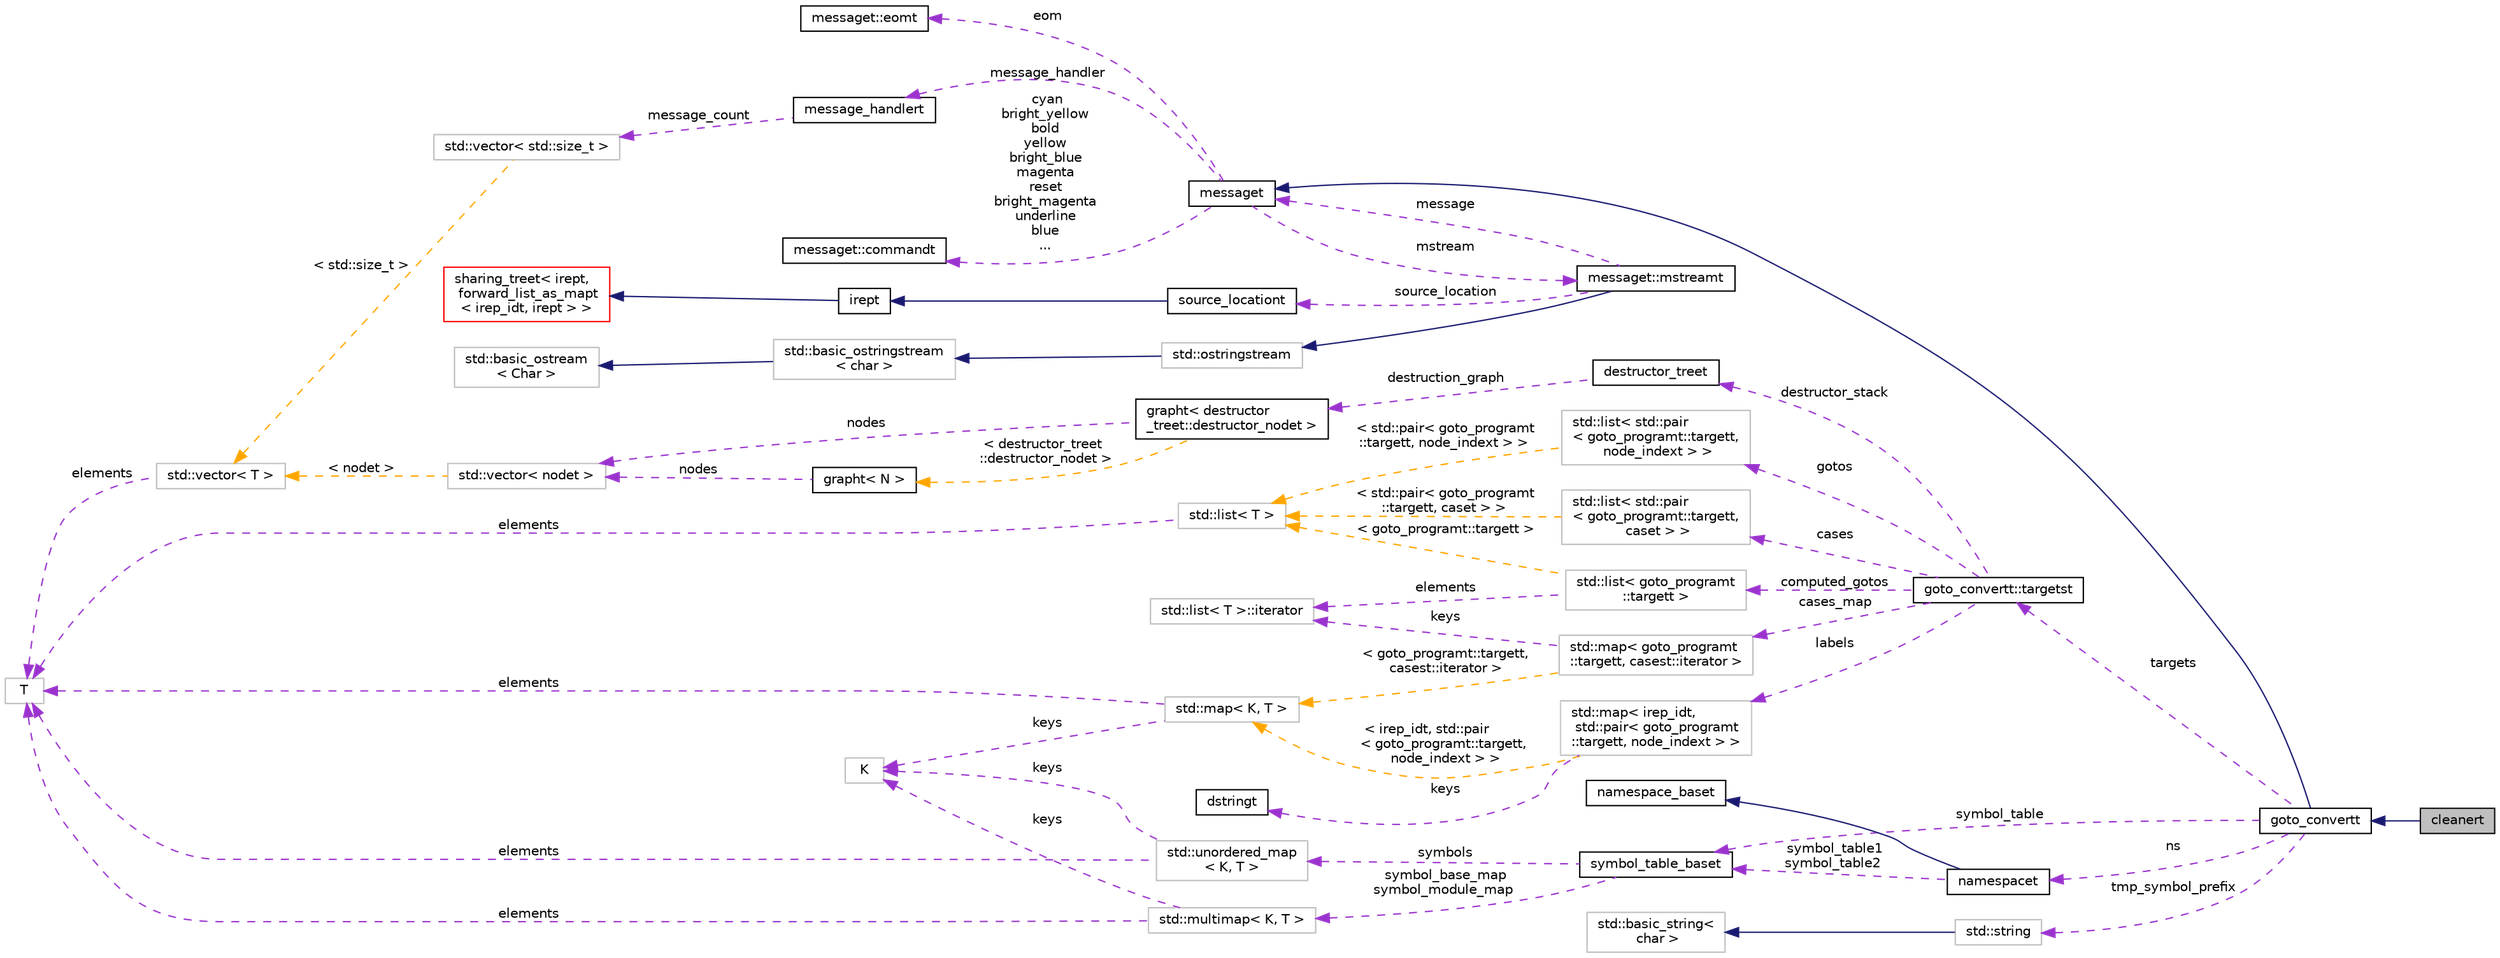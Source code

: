digraph "cleanert"
{
 // LATEX_PDF_SIZE
  bgcolor="transparent";
  edge [fontname="Helvetica",fontsize="10",labelfontname="Helvetica",labelfontsize="10"];
  node [fontname="Helvetica",fontsize="10",shape=record];
  rankdir="LR";
  Node1 [label="cleanert",height=0.2,width=0.4,color="black", fillcolor="grey75", style="filled", fontcolor="black",tooltip="Allows to clean expressions of side effects."];
  Node2 -> Node1 [dir="back",color="midnightblue",fontsize="10",style="solid",fontname="Helvetica"];
  Node2 [label="goto_convertt",height=0.2,width=0.4,color="black",URL="$classgoto__convertt.html",tooltip=" "];
  Node3 -> Node2 [dir="back",color="midnightblue",fontsize="10",style="solid",fontname="Helvetica"];
  Node3 [label="messaget",height=0.2,width=0.4,color="black",URL="$classmessaget.html",tooltip="Class that provides messages with a built-in verbosity 'level'."];
  Node4 -> Node3 [dir="back",color="darkorchid3",fontsize="10",style="dashed",label=" message_handler" ,fontname="Helvetica"];
  Node4 [label="message_handlert",height=0.2,width=0.4,color="black",URL="$classmessage__handlert.html",tooltip=" "];
  Node5 -> Node4 [dir="back",color="darkorchid3",fontsize="10",style="dashed",label=" message_count" ,fontname="Helvetica"];
  Node5 [label="std::vector\< std::size_t \>",height=0.2,width=0.4,color="grey75",tooltip=" "];
  Node6 -> Node5 [dir="back",color="orange",fontsize="10",style="dashed",label=" \< std::size_t \>" ,fontname="Helvetica"];
  Node6 [label="std::vector\< T \>",height=0.2,width=0.4,color="grey75",tooltip="STL class."];
  Node7 -> Node6 [dir="back",color="darkorchid3",fontsize="10",style="dashed",label=" elements" ,fontname="Helvetica"];
  Node7 [label="T",height=0.2,width=0.4,color="grey75",tooltip=" "];
  Node8 -> Node3 [dir="back",color="darkorchid3",fontsize="10",style="dashed",label=" cyan\nbright_yellow\nbold\nyellow\nbright_blue\nmagenta\nreset\nbright_magenta\nunderline\nblue\n..." ,fontname="Helvetica"];
  Node8 [label="messaget::commandt",height=0.2,width=0.4,color="black",URL="$classmessaget_1_1commandt.html",tooltip=" "];
  Node9 -> Node3 [dir="back",color="darkorchid3",fontsize="10",style="dashed",label=" mstream" ,fontname="Helvetica"];
  Node9 [label="messaget::mstreamt",height=0.2,width=0.4,color="black",URL="$classmessaget_1_1mstreamt.html",tooltip=" "];
  Node10 -> Node9 [dir="back",color="midnightblue",fontsize="10",style="solid",fontname="Helvetica"];
  Node10 [label="std::ostringstream",height=0.2,width=0.4,color="grey75",tooltip="STL class."];
  Node11 -> Node10 [dir="back",color="midnightblue",fontsize="10",style="solid",fontname="Helvetica"];
  Node11 [label="std::basic_ostringstream\l\< char \>",height=0.2,width=0.4,color="grey75",tooltip="STL class."];
  Node12 -> Node11 [dir="back",color="midnightblue",fontsize="10",style="solid",fontname="Helvetica"];
  Node12 [label="std::basic_ostream\l\< Char \>",height=0.2,width=0.4,color="grey75",tooltip="STL class."];
  Node3 -> Node9 [dir="back",color="darkorchid3",fontsize="10",style="dashed",label=" message" ,fontname="Helvetica"];
  Node15 -> Node9 [dir="back",color="darkorchid3",fontsize="10",style="dashed",label=" source_location" ,fontname="Helvetica"];
  Node15 [label="source_locationt",height=0.2,width=0.4,color="black",URL="$classsource__locationt.html",tooltip=" "];
  Node16 -> Node15 [dir="back",color="midnightblue",fontsize="10",style="solid",fontname="Helvetica"];
  Node16 [label="irept",height=0.2,width=0.4,color="black",URL="$classirept.html",tooltip="There are a large number of kinds of tree structured or tree-like data in CPROVER."];
  Node17 -> Node16 [dir="back",color="midnightblue",fontsize="10",style="solid",fontname="Helvetica"];
  Node17 [label="sharing_treet\< irept,\l forward_list_as_mapt\l\< irep_idt, irept \> \>",height=0.2,width=0.4,color="red",URL="$classsharing__treet.html",tooltip=" "];
  Node23 -> Node3 [dir="back",color="darkorchid3",fontsize="10",style="dashed",label=" eom" ,fontname="Helvetica"];
  Node23 [label="messaget::eomt",height=0.2,width=0.4,color="black",URL="$classmessaget_1_1eomt.html",tooltip=" "];
  Node24 -> Node2 [dir="back",color="darkorchid3",fontsize="10",style="dashed",label=" symbol_table" ,fontname="Helvetica"];
  Node24 [label="symbol_table_baset",height=0.2,width=0.4,color="black",URL="$classsymbol__table__baset.html",tooltip="The symbol table base class interface."];
  Node25 -> Node24 [dir="back",color="darkorchid3",fontsize="10",style="dashed",label=" symbol_base_map\nsymbol_module_map" ,fontname="Helvetica"];
  Node25 [label="std::multimap\< K, T \>",height=0.2,width=0.4,color="grey75",tooltip="STL class."];
  Node26 -> Node25 [dir="back",color="darkorchid3",fontsize="10",style="dashed",label=" keys" ,fontname="Helvetica"];
  Node26 [label="K",height=0.2,width=0.4,color="grey75",tooltip=" "];
  Node7 -> Node25 [dir="back",color="darkorchid3",fontsize="10",style="dashed",label=" elements" ,fontname="Helvetica"];
  Node27 -> Node24 [dir="back",color="darkorchid3",fontsize="10",style="dashed",label=" symbols" ,fontname="Helvetica"];
  Node27 [label="std::unordered_map\l\< K, T \>",height=0.2,width=0.4,color="grey75",tooltip="STL class."];
  Node26 -> Node27 [dir="back",color="darkorchid3",fontsize="10",style="dashed",label=" keys" ,fontname="Helvetica"];
  Node7 -> Node27 [dir="back",color="darkorchid3",fontsize="10",style="dashed",label=" elements" ,fontname="Helvetica"];
  Node28 -> Node2 [dir="back",color="darkorchid3",fontsize="10",style="dashed",label=" ns" ,fontname="Helvetica"];
  Node28 [label="namespacet",height=0.2,width=0.4,color="black",URL="$classnamespacet.html",tooltip="A namespacet is essentially one or two symbol tables bound together, to allow for symbol lookups in t..."];
  Node29 -> Node28 [dir="back",color="midnightblue",fontsize="10",style="solid",fontname="Helvetica"];
  Node29 [label="namespace_baset",height=0.2,width=0.4,color="black",URL="$classnamespace__baset.html",tooltip="Basic interface for a namespace."];
  Node24 -> Node28 [dir="back",color="darkorchid3",fontsize="10",style="dashed",label=" symbol_table1\nsymbol_table2" ,fontname="Helvetica"];
  Node30 -> Node2 [dir="back",color="darkorchid3",fontsize="10",style="dashed",label=" tmp_symbol_prefix" ,fontname="Helvetica"];
  Node30 [label="std::string",height=0.2,width=0.4,color="grey75",tooltip="STL class."];
  Node31 -> Node30 [dir="back",color="midnightblue",fontsize="10",style="solid",fontname="Helvetica"];
  Node31 [label="std::basic_string\<\l char \>",height=0.2,width=0.4,color="grey75",tooltip="STL class."];
  Node32 -> Node2 [dir="back",color="darkorchid3",fontsize="10",style="dashed",label=" targets" ,fontname="Helvetica"];
  Node32 [label="goto_convertt::targetst",height=0.2,width=0.4,color="black",URL="$structgoto__convertt_1_1targetst.html",tooltip=" "];
  Node33 -> Node32 [dir="back",color="darkorchid3",fontsize="10",style="dashed",label=" cases" ,fontname="Helvetica"];
  Node33 [label="std::list\< std::pair\l\< goto_programt::targett,\l caset \> \>",height=0.2,width=0.4,color="grey75",tooltip=" "];
  Node34 -> Node33 [dir="back",color="orange",fontsize="10",style="dashed",label=" \< std::pair\< goto_programt\l::targett, caset \> \>" ,fontname="Helvetica"];
  Node34 [label="std::list\< T \>",height=0.2,width=0.4,color="grey75",tooltip="STL class."];
  Node7 -> Node34 [dir="back",color="darkorchid3",fontsize="10",style="dashed",label=" elements" ,fontname="Helvetica"];
  Node35 -> Node32 [dir="back",color="darkorchid3",fontsize="10",style="dashed",label=" gotos" ,fontname="Helvetica"];
  Node35 [label="std::list\< std::pair\l\< goto_programt::targett,\l node_indext \> \>",height=0.2,width=0.4,color="grey75",tooltip=" "];
  Node34 -> Node35 [dir="back",color="orange",fontsize="10",style="dashed",label=" \< std::pair\< goto_programt\l::targett, node_indext \> \>" ,fontname="Helvetica"];
  Node36 -> Node32 [dir="back",color="darkorchid3",fontsize="10",style="dashed",label=" cases_map" ,fontname="Helvetica"];
  Node36 [label="std::map\< goto_programt\l::targett, casest::iterator \>",height=0.2,width=0.4,color="grey75",tooltip=" "];
  Node37 -> Node36 [dir="back",color="darkorchid3",fontsize="10",style="dashed",label=" keys" ,fontname="Helvetica"];
  Node37 [label="std::list\< T \>::iterator",height=0.2,width=0.4,color="grey75",tooltip="STL iterator class."];
  Node38 -> Node36 [dir="back",color="orange",fontsize="10",style="dashed",label=" \< goto_programt::targett,\l casest::iterator \>" ,fontname="Helvetica"];
  Node38 [label="std::map\< K, T \>",height=0.2,width=0.4,color="grey75",tooltip="STL class."];
  Node26 -> Node38 [dir="back",color="darkorchid3",fontsize="10",style="dashed",label=" keys" ,fontname="Helvetica"];
  Node7 -> Node38 [dir="back",color="darkorchid3",fontsize="10",style="dashed",label=" elements" ,fontname="Helvetica"];
  Node39 -> Node32 [dir="back",color="darkorchid3",fontsize="10",style="dashed",label=" computed_gotos" ,fontname="Helvetica"];
  Node39 [label="std::list\< goto_programt\l::targett \>",height=0.2,width=0.4,color="grey75",tooltip=" "];
  Node37 -> Node39 [dir="back",color="darkorchid3",fontsize="10",style="dashed",label=" elements" ,fontname="Helvetica"];
  Node34 -> Node39 [dir="back",color="orange",fontsize="10",style="dashed",label=" \< goto_programt::targett \>" ,fontname="Helvetica"];
  Node40 -> Node32 [dir="back",color="darkorchid3",fontsize="10",style="dashed",label=" labels" ,fontname="Helvetica"];
  Node40 [label="std::map\< irep_idt,\l std::pair\< goto_programt\l::targett, node_indext \> \>",height=0.2,width=0.4,color="grey75",tooltip=" "];
  Node21 -> Node40 [dir="back",color="darkorchid3",fontsize="10",style="dashed",label=" keys" ,fontname="Helvetica"];
  Node21 [label="dstringt",height=0.2,width=0.4,color="black",URL="$classdstringt.html",tooltip="dstringt has one field, an unsigned integer no which is an index into a static table of strings."];
  Node38 -> Node40 [dir="back",color="orange",fontsize="10",style="dashed",label=" \< irep_idt, std::pair\l\< goto_programt::targett,\l node_indext \> \>" ,fontname="Helvetica"];
  Node41 -> Node32 [dir="back",color="darkorchid3",fontsize="10",style="dashed",label=" destructor_stack" ,fontname="Helvetica"];
  Node41 [label="destructor_treet",height=0.2,width=0.4,color="black",URL="$classdestructor__treet.html",tooltip="Tree to keep track of the destructors generated along each branch of a function."];
  Node42 -> Node41 [dir="back",color="darkorchid3",fontsize="10",style="dashed",label=" destruction_graph" ,fontname="Helvetica"];
  Node42 [label="grapht\< destructor\l_treet::destructor_nodet \>",height=0.2,width=0.4,color="black",URL="$classgrapht.html",tooltip=" "];
  Node43 -> Node42 [dir="back",color="darkorchid3",fontsize="10",style="dashed",label=" nodes" ,fontname="Helvetica"];
  Node43 [label="std::vector\< nodet \>",height=0.2,width=0.4,color="grey75",tooltip=" "];
  Node6 -> Node43 [dir="back",color="orange",fontsize="10",style="dashed",label=" \< nodet \>" ,fontname="Helvetica"];
  Node44 -> Node42 [dir="back",color="orange",fontsize="10",style="dashed",label=" \< destructor_treet\l::destructor_nodet \>" ,fontname="Helvetica"];
  Node44 [label="grapht\< N \>",height=0.2,width=0.4,color="black",URL="$classgrapht.html",tooltip="A generic directed graph with a parametric node type."];
  Node43 -> Node44 [dir="back",color="darkorchid3",fontsize="10",style="dashed",label=" nodes" ,fontname="Helvetica"];
}
